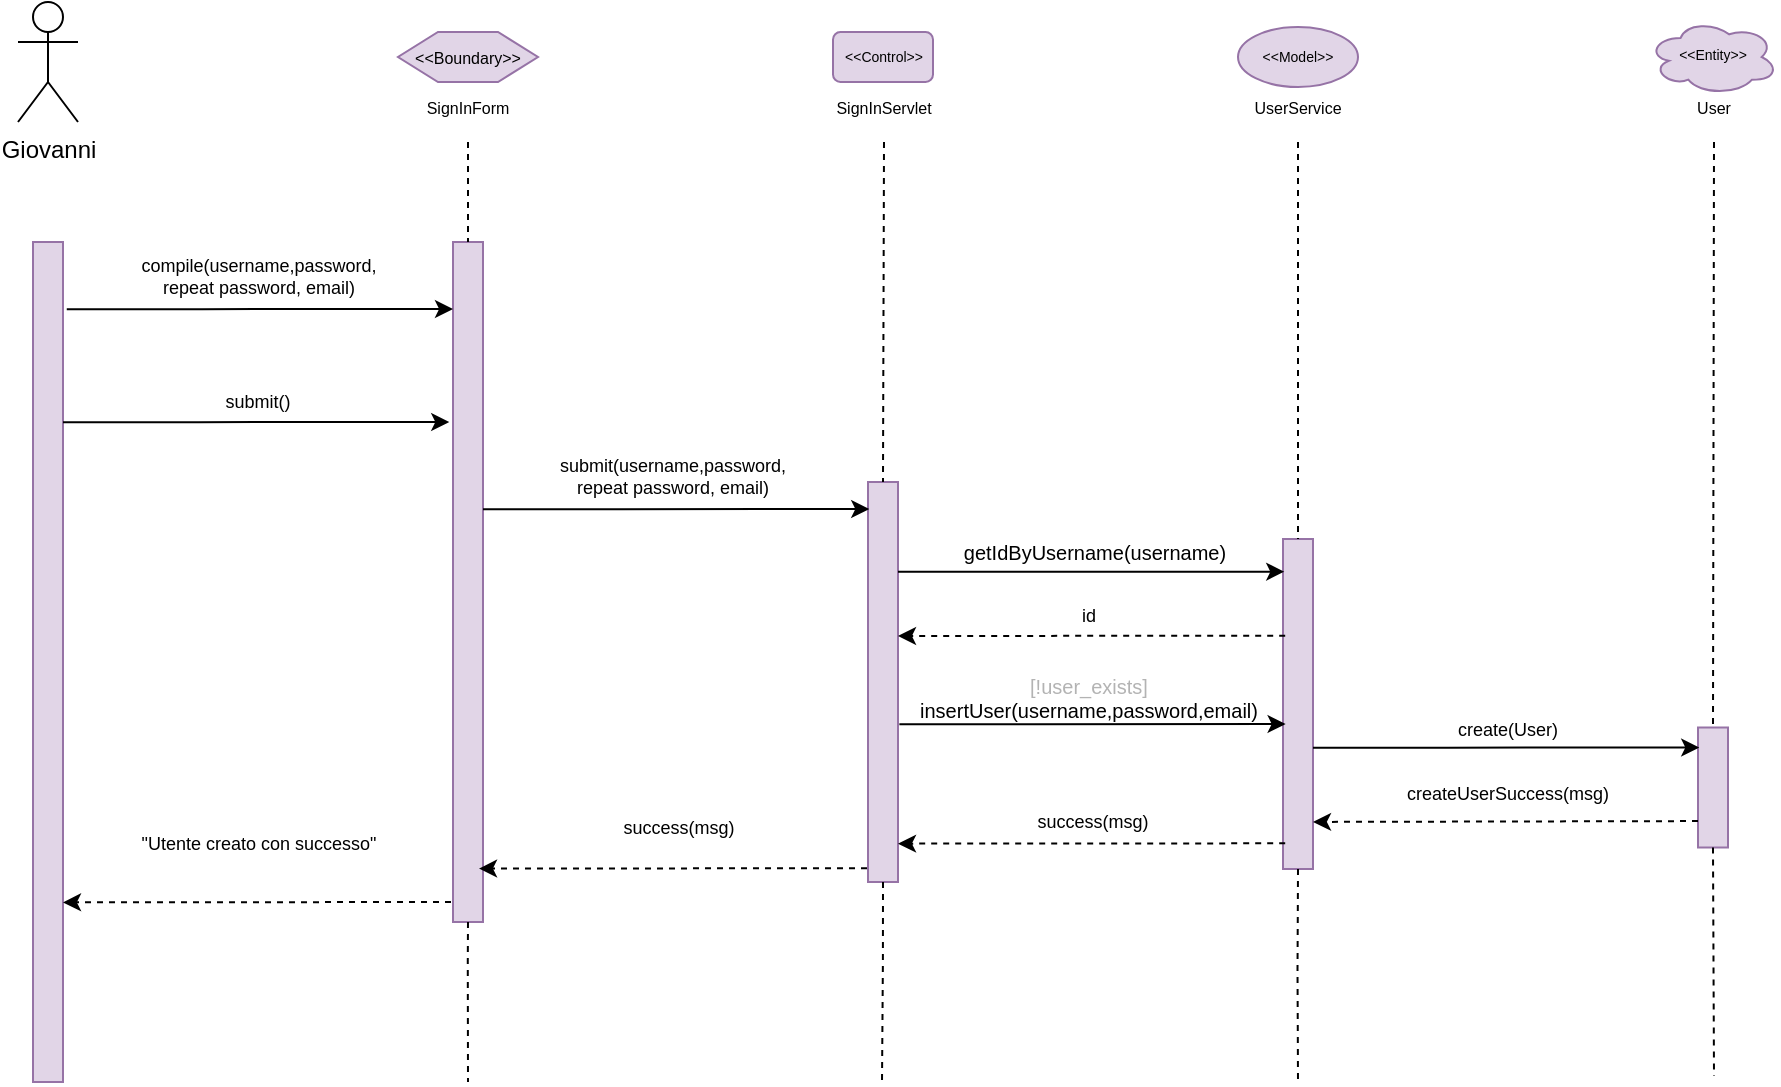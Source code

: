<mxfile version="15.6.8" type="device"><diagram id="kgpKYQtTHZ0yAKxKKP6v" name="Page-1"><mxGraphModel dx="1372" dy="717" grid="1" gridSize="10" guides="1" tooltips="1" connect="1" arrows="1" fold="1" page="1" pageScale="1" pageWidth="850" pageHeight="1100" math="0" shadow="0"><root><mxCell id="0"/><mxCell id="1" parent="0"/><mxCell id="PJ2yMisoEHdEoxGiqara-11" value="Giovanni" style="shape=umlActor;verticalLabelPosition=bottom;verticalAlign=top;html=1;outlineConnect=0;" vertex="1" parent="1"><mxGeometry x="310" y="450" width="30" height="60" as="geometry"/></mxCell><mxCell id="PJ2yMisoEHdEoxGiqara-12" value="" style="rounded=0;whiteSpace=wrap;html=1;fillColor=#e1d5e7;strokeColor=#9673a6;" vertex="1" parent="1"><mxGeometry x="317.5" y="570" width="15" height="420" as="geometry"/></mxCell><mxCell id="PJ2yMisoEHdEoxGiqara-14" value="" style="rounded=0;whiteSpace=wrap;html=1;fillColor=#e1d5e7;strokeColor=#9673a6;" vertex="1" parent="1"><mxGeometry x="527.5" y="570" width="15" height="340" as="geometry"/></mxCell><mxCell id="PJ2yMisoEHdEoxGiqara-20" value="" style="endArrow=none;dashed=1;html=1;rounded=0;fontSize=8;entryX=0.5;entryY=0;entryDx=0;entryDy=0;exitX=0.5;exitY=1;exitDx=0;exitDy=0;" edge="1" parent="1" target="PJ2yMisoEHdEoxGiqara-14"><mxGeometry width="50" height="50" relative="1" as="geometry"><mxPoint x="535" y="520" as="sourcePoint"/><mxPoint x="557.5" y="580" as="targetPoint"/></mxGeometry></mxCell><mxCell id="PJ2yMisoEHdEoxGiqara-21" value="&amp;lt;&amp;lt;Boundary&amp;gt;&amp;gt;" style="shape=hexagon;perimeter=hexagonPerimeter2;whiteSpace=wrap;html=1;fixedSize=1;fontSize=8;fillColor=#e1d5e7;strokeColor=#9673a6;" vertex="1" parent="1"><mxGeometry x="500" y="465" width="70" height="25" as="geometry"/></mxCell><mxCell id="PJ2yMisoEHdEoxGiqara-22" value="&lt;div&gt;SignInForm&lt;br&gt;&lt;/div&gt;" style="text;html=1;strokeColor=none;fillColor=none;align=center;verticalAlign=middle;whiteSpace=wrap;rounded=0;fontSize=8;" vertex="1" parent="1"><mxGeometry x="520" y="495" width="30" height="15" as="geometry"/></mxCell><mxCell id="PJ2yMisoEHdEoxGiqara-28" value="submit()" style="text;html=1;strokeColor=none;fillColor=none;align=center;verticalAlign=middle;whiteSpace=wrap;rounded=0;fontSize=9;" vertex="1" parent="1"><mxGeometry x="370" y="640" width="120" height="20" as="geometry"/></mxCell><mxCell id="PJ2yMisoEHdEoxGiqara-29" value="&amp;lt;&amp;lt;Control&amp;gt;&amp;gt;" style="rounded=1;whiteSpace=wrap;html=1;fontSize=7;fillColor=#e1d5e7;strokeColor=#9673a6;" vertex="1" parent="1"><mxGeometry x="717.5" y="465" width="50" height="25" as="geometry"/></mxCell><mxCell id="PJ2yMisoEHdEoxGiqara-30" value="SignInServlet" style="text;html=1;strokeColor=none;fillColor=none;align=center;verticalAlign=middle;whiteSpace=wrap;rounded=0;fontSize=8;" vertex="1" parent="1"><mxGeometry x="727.5" y="495" width="30" height="15" as="geometry"/></mxCell><mxCell id="PJ2yMisoEHdEoxGiqara-46" value="" style="rounded=0;whiteSpace=wrap;html=1;fillColor=#e1d5e7;strokeColor=#9673a6;" vertex="1" parent="1"><mxGeometry x="735" y="690" width="15" height="200" as="geometry"/></mxCell><mxCell id="PJ2yMisoEHdEoxGiqara-47" value="" style="endArrow=none;dashed=1;html=1;rounded=0;fontSize=8;entryX=0.5;entryY=0;entryDx=0;entryDy=0;" edge="1" parent="1" target="PJ2yMisoEHdEoxGiqara-46"><mxGeometry width="50" height="50" relative="1" as="geometry"><mxPoint x="743" y="520" as="sourcePoint"/><mxPoint x="787.5" y="593.5" as="targetPoint"/></mxGeometry></mxCell><mxCell id="PJ2yMisoEHdEoxGiqara-49" value="&amp;lt;&amp;lt;Model&amp;gt;&amp;gt;" style="ellipse;whiteSpace=wrap;html=1;fontSize=7;fillColor=#e1d5e7;strokeColor=#9673a6;" vertex="1" parent="1"><mxGeometry x="920" y="462.5" width="60" height="30" as="geometry"/></mxCell><mxCell id="PJ2yMisoEHdEoxGiqara-52" value="&lt;font color=&quot;#B3B3B3&quot;&gt;[!user_exists] &lt;/font&gt;insertUser(username,password,email)" style="text;html=1;strokeColor=none;fillColor=none;align=center;verticalAlign=middle;whiteSpace=wrap;rounded=0;fontSize=10;" vertex="1" parent="1"><mxGeometry x="748.75" y="783.75" width="192.5" height="29" as="geometry"/></mxCell><mxCell id="PJ2yMisoEHdEoxGiqara-53" value="" style="rounded=0;whiteSpace=wrap;html=1;fillColor=#e1d5e7;strokeColor=#9673a6;" vertex="1" parent="1"><mxGeometry x="942.5" y="718.5" width="15" height="165" as="geometry"/></mxCell><mxCell id="PJ2yMisoEHdEoxGiqara-54" value="" style="endArrow=none;dashed=1;html=1;rounded=0;fontSize=8;entryX=0.5;entryY=0;entryDx=0;entryDy=0;" edge="1" parent="1" target="PJ2yMisoEHdEoxGiqara-53"><mxGeometry width="50" height="50" relative="1" as="geometry"><mxPoint x="950" y="520" as="sourcePoint"/><mxPoint x="972.5" y="618.5" as="targetPoint"/></mxGeometry></mxCell><mxCell id="PJ2yMisoEHdEoxGiqara-55" value="UserService" style="text;html=1;strokeColor=none;fillColor=none;align=center;verticalAlign=middle;whiteSpace=wrap;rounded=0;fontSize=8;" vertex="1" parent="1"><mxGeometry x="935" y="495" width="30" height="15" as="geometry"/></mxCell><mxCell id="PJ2yMisoEHdEoxGiqara-64" value="&lt;font style=&quot;font-size: 9px;&quot;&gt;create(User)&lt;/font&gt;" style="text;html=1;strokeColor=none;fillColor=none;align=center;verticalAlign=middle;whiteSpace=wrap;rounded=0;fontSize=9;" vertex="1" parent="1"><mxGeometry x="960" y="803.75" width="190" height="20" as="geometry"/></mxCell><mxCell id="PJ2yMisoEHdEoxGiqara-65" value="&amp;lt;&amp;lt;Entity&amp;gt;&amp;gt;" style="ellipse;shape=cloud;whiteSpace=wrap;html=1;fontSize=7;fillColor=#e1d5e7;strokeColor=#9673a6;" vertex="1" parent="1"><mxGeometry x="1125" y="458.59" width="65" height="37.82" as="geometry"/></mxCell><mxCell id="PJ2yMisoEHdEoxGiqara-66" value="" style="rounded=0;whiteSpace=wrap;html=1;fillColor=#e1d5e7;strokeColor=#9673a6;" vertex="1" parent="1"><mxGeometry x="1150" y="812.75" width="15" height="60" as="geometry"/></mxCell><mxCell id="PJ2yMisoEHdEoxGiqara-68" value="" style="endArrow=none;dashed=1;html=1;rounded=0;fontSize=8;entryX=0.5;entryY=0;entryDx=0;entryDy=0;" edge="1" parent="1" target="PJ2yMisoEHdEoxGiqara-66"><mxGeometry width="50" height="50" relative="1" as="geometry"><mxPoint x="1158" y="520" as="sourcePoint"/><mxPoint x="1084.66" y="711.25" as="targetPoint"/></mxGeometry></mxCell><mxCell id="PJ2yMisoEHdEoxGiqara-69" value="createUserSuccess(msg)" style="text;html=1;strokeColor=none;fillColor=none;align=center;verticalAlign=middle;whiteSpace=wrap;rounded=0;fontSize=9;" vertex="1" parent="1"><mxGeometry x="995" y="843" width="120" height="5" as="geometry"/></mxCell><mxCell id="PJ2yMisoEHdEoxGiqara-70" value="" style="endArrow=classic;html=1;rounded=0;dashed=1;fontSize=7;entryX=1;entryY=0.333;entryDx=0;entryDy=0;entryPerimeter=0;" edge="1" parent="1"><mxGeometry width="50" height="50" relative="1" as="geometry"><mxPoint x="1150" y="859.54" as="sourcePoint"/><mxPoint x="957.5" y="859.96" as="targetPoint"/></mxGeometry></mxCell><mxCell id="PJ2yMisoEHdEoxGiqara-74" value="" style="endArrow=none;dashed=1;html=1;rounded=0;fontSize=8;exitX=0.5;exitY=1;exitDx=0;exitDy=0;" edge="1" parent="1" source="PJ2yMisoEHdEoxGiqara-66"><mxGeometry width="50" height="50" relative="1" as="geometry"><mxPoint x="1084.99" y="926.25" as="sourcePoint"/><mxPoint x="1158" y="987" as="targetPoint"/></mxGeometry></mxCell><mxCell id="PJ2yMisoEHdEoxGiqara-75" value="" style="endArrow=none;dashed=1;html=1;rounded=0;fontSize=8;exitX=0.5;exitY=1;exitDx=0;exitDy=0;" edge="1" parent="1" source="PJ2yMisoEHdEoxGiqara-53"><mxGeometry width="50" height="50" relative="1" as="geometry"><mxPoint x="950.25" y="903.5" as="sourcePoint"/><mxPoint x="950" y="990" as="targetPoint"/><Array as="points"><mxPoint x="949.76" y="933.5"/></Array></mxGeometry></mxCell><mxCell id="PJ2yMisoEHdEoxGiqara-76" value="" style="endArrow=none;dashed=1;html=1;rounded=0;fontSize=8;exitX=0.5;exitY=1;exitDx=0;exitDy=0;" edge="1" parent="1" source="PJ2yMisoEHdEoxGiqara-46"><mxGeometry width="50" height="50" relative="1" as="geometry"><mxPoint x="742.94" y="900" as="sourcePoint"/><mxPoint x="742" y="990" as="targetPoint"/><Array as="points"><mxPoint x="742.45" y="930"/></Array></mxGeometry></mxCell><mxCell id="PJ2yMisoEHdEoxGiqara-83" value="" style="endArrow=none;dashed=1;html=1;rounded=0;fontSize=8;exitX=0.5;exitY=1;exitDx=0;exitDy=0;" edge="1" parent="1" source="PJ2yMisoEHdEoxGiqara-14"><mxGeometry width="50" height="50" relative="1" as="geometry"><mxPoint x="535.38" y="900" as="sourcePoint"/><mxPoint x="535" y="990" as="targetPoint"/><Array as="points"><mxPoint x="534.89" y="930"/></Array></mxGeometry></mxCell><mxCell id="PJ2yMisoEHdEoxGiqara-85" value="User" style="text;html=1;strokeColor=none;fillColor=none;align=center;verticalAlign=middle;whiteSpace=wrap;rounded=0;fontSize=8;" vertex="1" parent="1"><mxGeometry x="1142.5" y="495" width="30" height="15" as="geometry"/></mxCell><mxCell id="PJ2yMisoEHdEoxGiqara-87" value="" style="endArrow=classic;html=1;rounded=0;exitX=1;exitY=0;exitDx=0;exitDy=0;entryX=-0.125;entryY=0.121;entryDx=0;entryDy=0;entryPerimeter=0;" edge="1" parent="1"><mxGeometry width="50" height="50" relative="1" as="geometry"><mxPoint x="332.5" y="660.07" as="sourcePoint"/><mxPoint x="525.625" y="660" as="targetPoint"/><Array as="points"><mxPoint x="380" y="660.07"/><mxPoint x="400" y="660.07"/></Array></mxGeometry></mxCell><mxCell id="PJ2yMisoEHdEoxGiqara-88" value="" style="endArrow=classic;html=1;rounded=0;exitX=1;exitY=0;exitDx=0;exitDy=0;entryX=-0.125;entryY=0.121;entryDx=0;entryDy=0;entryPerimeter=0;" edge="1" parent="1"><mxGeometry width="50" height="50" relative="1" as="geometry"><mxPoint x="542.5" y="703.57" as="sourcePoint"/><mxPoint x="735.625" y="703.5" as="targetPoint"/><Array as="points"><mxPoint x="590" y="703.57"/><mxPoint x="610" y="703.57"/></Array></mxGeometry></mxCell><mxCell id="PJ2yMisoEHdEoxGiqara-89" value="&lt;div style=&quot;font-size: 9px&quot;&gt;&lt;font style=&quot;font-size: 9px&quot;&gt;submit(username,password,&lt;/font&gt;&lt;/div&gt;&lt;div style=&quot;font-size: 9px&quot;&gt;&lt;font style=&quot;font-size: 9px&quot;&gt;repeat password, email)&lt;/font&gt;&lt;/div&gt;" style="text;html=1;strokeColor=none;fillColor=none;align=center;verticalAlign=middle;whiteSpace=wrap;rounded=0;fontSize=9;" vertex="1" parent="1"><mxGeometry x="540" y="670" width="195" height="33.5" as="geometry"/></mxCell><mxCell id="PJ2yMisoEHdEoxGiqara-91" value="" style="endArrow=classic;html=1;rounded=0;exitX=1;exitY=0;exitDx=0;exitDy=0;entryX=-0.125;entryY=0.121;entryDx=0;entryDy=0;entryPerimeter=0;" edge="1" parent="1"><mxGeometry width="50" height="50" relative="1" as="geometry"><mxPoint x="334.38" y="603.57" as="sourcePoint"/><mxPoint x="527.505" y="603.5" as="targetPoint"/><Array as="points"><mxPoint x="381.88" y="603.57"/><mxPoint x="401.88" y="603.57"/></Array></mxGeometry></mxCell><mxCell id="PJ2yMisoEHdEoxGiqara-93" value="" style="endArrow=classic;html=1;rounded=0;dashed=1;fontSize=7;exitX=-0.047;exitY=0.97;exitDx=0;exitDy=0;exitPerimeter=0;" edge="1" parent="1"><mxGeometry width="50" height="50" relative="1" as="geometry"><mxPoint x="734.505" y="883.1" as="sourcePoint"/><mxPoint x="540.5" y="883.29" as="targetPoint"/></mxGeometry></mxCell><mxCell id="PJ2yMisoEHdEoxGiqara-96" value="" style="endArrow=classic;html=1;rounded=0;exitX=1;exitY=0;exitDx=0;exitDy=0;entryX=-0.125;entryY=0.121;entryDx=0;entryDy=0;entryPerimeter=0;" edge="1" parent="1"><mxGeometry width="50" height="50" relative="1" as="geometry"><mxPoint x="750" y="734.93" as="sourcePoint"/><mxPoint x="943.125" y="734.86" as="targetPoint"/><Array as="points"><mxPoint x="797.5" y="734.93"/><mxPoint x="817.5" y="734.93"/></Array></mxGeometry></mxCell><mxCell id="PJ2yMisoEHdEoxGiqara-97" value="&lt;div style=&quot;font-size: 9px;&quot;&gt;&lt;font style=&quot;font-size: 9px;&quot;&gt;compile(username,password,&lt;/font&gt;&lt;/div&gt;&lt;div style=&quot;font-size: 9px;&quot;&gt;&lt;font style=&quot;font-size: 9px;&quot;&gt;repeat password, email)&lt;/font&gt;&lt;/div&gt;" style="text;html=1;strokeColor=none;fillColor=none;align=center;verticalAlign=middle;whiteSpace=wrap;rounded=0;fontSize=9;" vertex="1" parent="1"><mxGeometry x="332.5" y="570" width="195" height="33.5" as="geometry"/></mxCell><mxCell id="PJ2yMisoEHdEoxGiqara-99" value="success(msg)" style="text;html=1;strokeColor=none;fillColor=none;align=center;verticalAlign=middle;whiteSpace=wrap;rounded=0;fontSize=9;" vertex="1" parent="1"><mxGeometry x="542.5" y="846.5" width="195" height="33.5" as="geometry"/></mxCell><mxCell id="PJ2yMisoEHdEoxGiqara-100" value="&quot;Utente creato con successo&quot;" style="text;html=1;strokeColor=none;fillColor=none;align=center;verticalAlign=middle;whiteSpace=wrap;rounded=0;fontSize=9;" vertex="1" parent="1"><mxGeometry x="332.5" y="854.05" width="195" height="33.5" as="geometry"/></mxCell><mxCell id="PJ2yMisoEHdEoxGiqara-102" value="success(msg)" style="text;html=1;strokeColor=none;fillColor=none;align=center;verticalAlign=middle;whiteSpace=wrap;rounded=0;fontSize=9;" vertex="1" parent="1"><mxGeometry x="749.75" y="843" width="195" height="33.5" as="geometry"/></mxCell><mxCell id="PJ2yMisoEHdEoxGiqara-103" value="" style="endArrow=classic;html=1;rounded=0;dashed=1;fontSize=7;exitX=0.073;exitY=0.293;exitDx=0;exitDy=0;exitPerimeter=0;" edge="1" parent="1" source="PJ2yMisoEHdEoxGiqara-53"><mxGeometry width="50" height="50" relative="1" as="geometry"><mxPoint x="939.505" y="766.6" as="sourcePoint"/><mxPoint x="750" y="767" as="targetPoint"/></mxGeometry></mxCell><mxCell id="PJ2yMisoEHdEoxGiqara-104" value="id" style="text;html=1;strokeColor=none;fillColor=none;align=center;verticalAlign=middle;whiteSpace=wrap;rounded=0;fontSize=9;" vertex="1" parent="1"><mxGeometry x="747.5" y="750" width="195" height="13.5" as="geometry"/></mxCell><mxCell id="PJ2yMisoEHdEoxGiqara-105" value="" style="endArrow=classic;html=1;rounded=0;dashed=1;fontSize=7;exitX=0.073;exitY=0.293;exitDx=0;exitDy=0;exitPerimeter=0;" edge="1" parent="1"><mxGeometry width="50" height="50" relative="1" as="geometry"><mxPoint x="943.595" y="870.665" as="sourcePoint"/><mxPoint x="750" y="870.82" as="targetPoint"/></mxGeometry></mxCell><mxCell id="PJ2yMisoEHdEoxGiqara-106" value="getIdByUsername(username)" style="text;html=1;strokeColor=none;fillColor=none;align=center;verticalAlign=middle;whiteSpace=wrap;rounded=0;fontSize=10;" vertex="1" parent="1"><mxGeometry x="752.25" y="720" width="192.5" height="10" as="geometry"/></mxCell><mxCell id="PJ2yMisoEHdEoxGiqara-107" value="" style="endArrow=classic;html=1;rounded=0;exitX=1;exitY=0;exitDx=0;exitDy=0;entryX=-0.125;entryY=0.121;entryDx=0;entryDy=0;entryPerimeter=0;" edge="1" parent="1"><mxGeometry width="50" height="50" relative="1" as="geometry"><mxPoint x="750.69" y="811.07" as="sourcePoint"/><mxPoint x="943.815" y="811.0" as="targetPoint"/><Array as="points"><mxPoint x="798.19" y="811.07"/><mxPoint x="818.19" y="811.07"/></Array></mxGeometry></mxCell><mxCell id="PJ2yMisoEHdEoxGiqara-109" value="" style="endArrow=classic;html=1;rounded=0;exitX=1;exitY=0;exitDx=0;exitDy=0;entryX=-0.125;entryY=0.121;entryDx=0;entryDy=0;entryPerimeter=0;" edge="1" parent="1"><mxGeometry width="50" height="50" relative="1" as="geometry"><mxPoint x="957.5" y="822.82" as="sourcePoint"/><mxPoint x="1150.625" y="822.75" as="targetPoint"/><Array as="points"><mxPoint x="1005" y="822.82"/><mxPoint x="1025" y="822.82"/></Array></mxGeometry></mxCell><mxCell id="PJ2yMisoEHdEoxGiqara-111" value="" style="endArrow=classic;html=1;rounded=0;dashed=1;fontSize=7;exitX=-0.047;exitY=0.97;exitDx=0;exitDy=0;exitPerimeter=0;" edge="1" parent="1"><mxGeometry width="50" height="50" relative="1" as="geometry"><mxPoint x="526.505" y="900.0" as="sourcePoint"/><mxPoint x="332.5" y="900.19" as="targetPoint"/></mxGeometry></mxCell></root></mxGraphModel></diagram></mxfile>